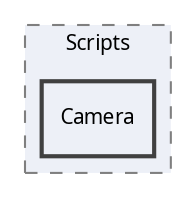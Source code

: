digraph "Camera"
{
 // LATEX_PDF_SIZE
  edge [fontname="Calibrii",fontsize="10",labelfontname="Calibrii",labelfontsize="10"];
  node [fontname="Calibrii",fontsize="10",shape=record];
  compound=true
  subgraph clusterdir_f13b41af88cf68434578284aaf699e39 {
    graph [ bgcolor="#edf0f7", pencolor="grey50", style="filled,dashed,", label="Scripts", fontname="Calibrii", fontsize="10", URL="dir_f13b41af88cf68434578284aaf699e39.html"]
  dir_0bf270a3dff40e62f0f506b27c955a6e [shape=box, label="Camera", style="filled,bold,", fillcolor="#edf0f7", color="grey25", URL="dir_0bf270a3dff40e62f0f506b27c955a6e.html"];
  }
}
